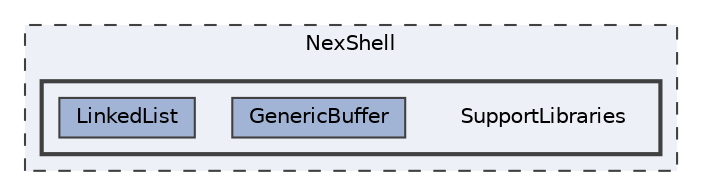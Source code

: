 digraph "NexShell/SupportLibraries"
{
 // LATEX_PDF_SIZE
  bgcolor="transparent";
  edge [fontname=Helvetica,fontsize=10,labelfontname=Helvetica,labelfontsize=10];
  node [fontname=Helvetica,fontsize=10,shape=box,height=0.2,width=0.4];
  compound=true
  subgraph clusterdir_9662453b8aa11dc8a06f840845195316 {
    graph [ bgcolor="#edf0f7", pencolor="grey25", label="NexShell", fontname=Helvetica,fontsize=10 style="filled,dashed", URL="dir_9662453b8aa11dc8a06f840845195316.html",tooltip=""]
  subgraph clusterdir_fcdb659b684176772131238bc7565b1d {
    graph [ bgcolor="#edf0f7", pencolor="grey25", label="", fontname=Helvetica,fontsize=10 style="filled,bold", URL="dir_fcdb659b684176772131238bc7565b1d.html",tooltip=""]
    dir_fcdb659b684176772131238bc7565b1d [shape=plaintext, label="SupportLibraries"];
  dir_bf91680e9d6d0231b8b285c6e0f98500 [label="GenericBuffer", fillcolor="#a2b4d6", color="grey25", style="filled", URL="dir_bf91680e9d6d0231b8b285c6e0f98500.html",tooltip=""];
  dir_18bb2460dc7c3b4bf37e07382708450e [label="LinkedList", fillcolor="#a2b4d6", color="grey25", style="filled", URL="dir_18bb2460dc7c3b4bf37e07382708450e.html",tooltip=""];
  }
  }
}
